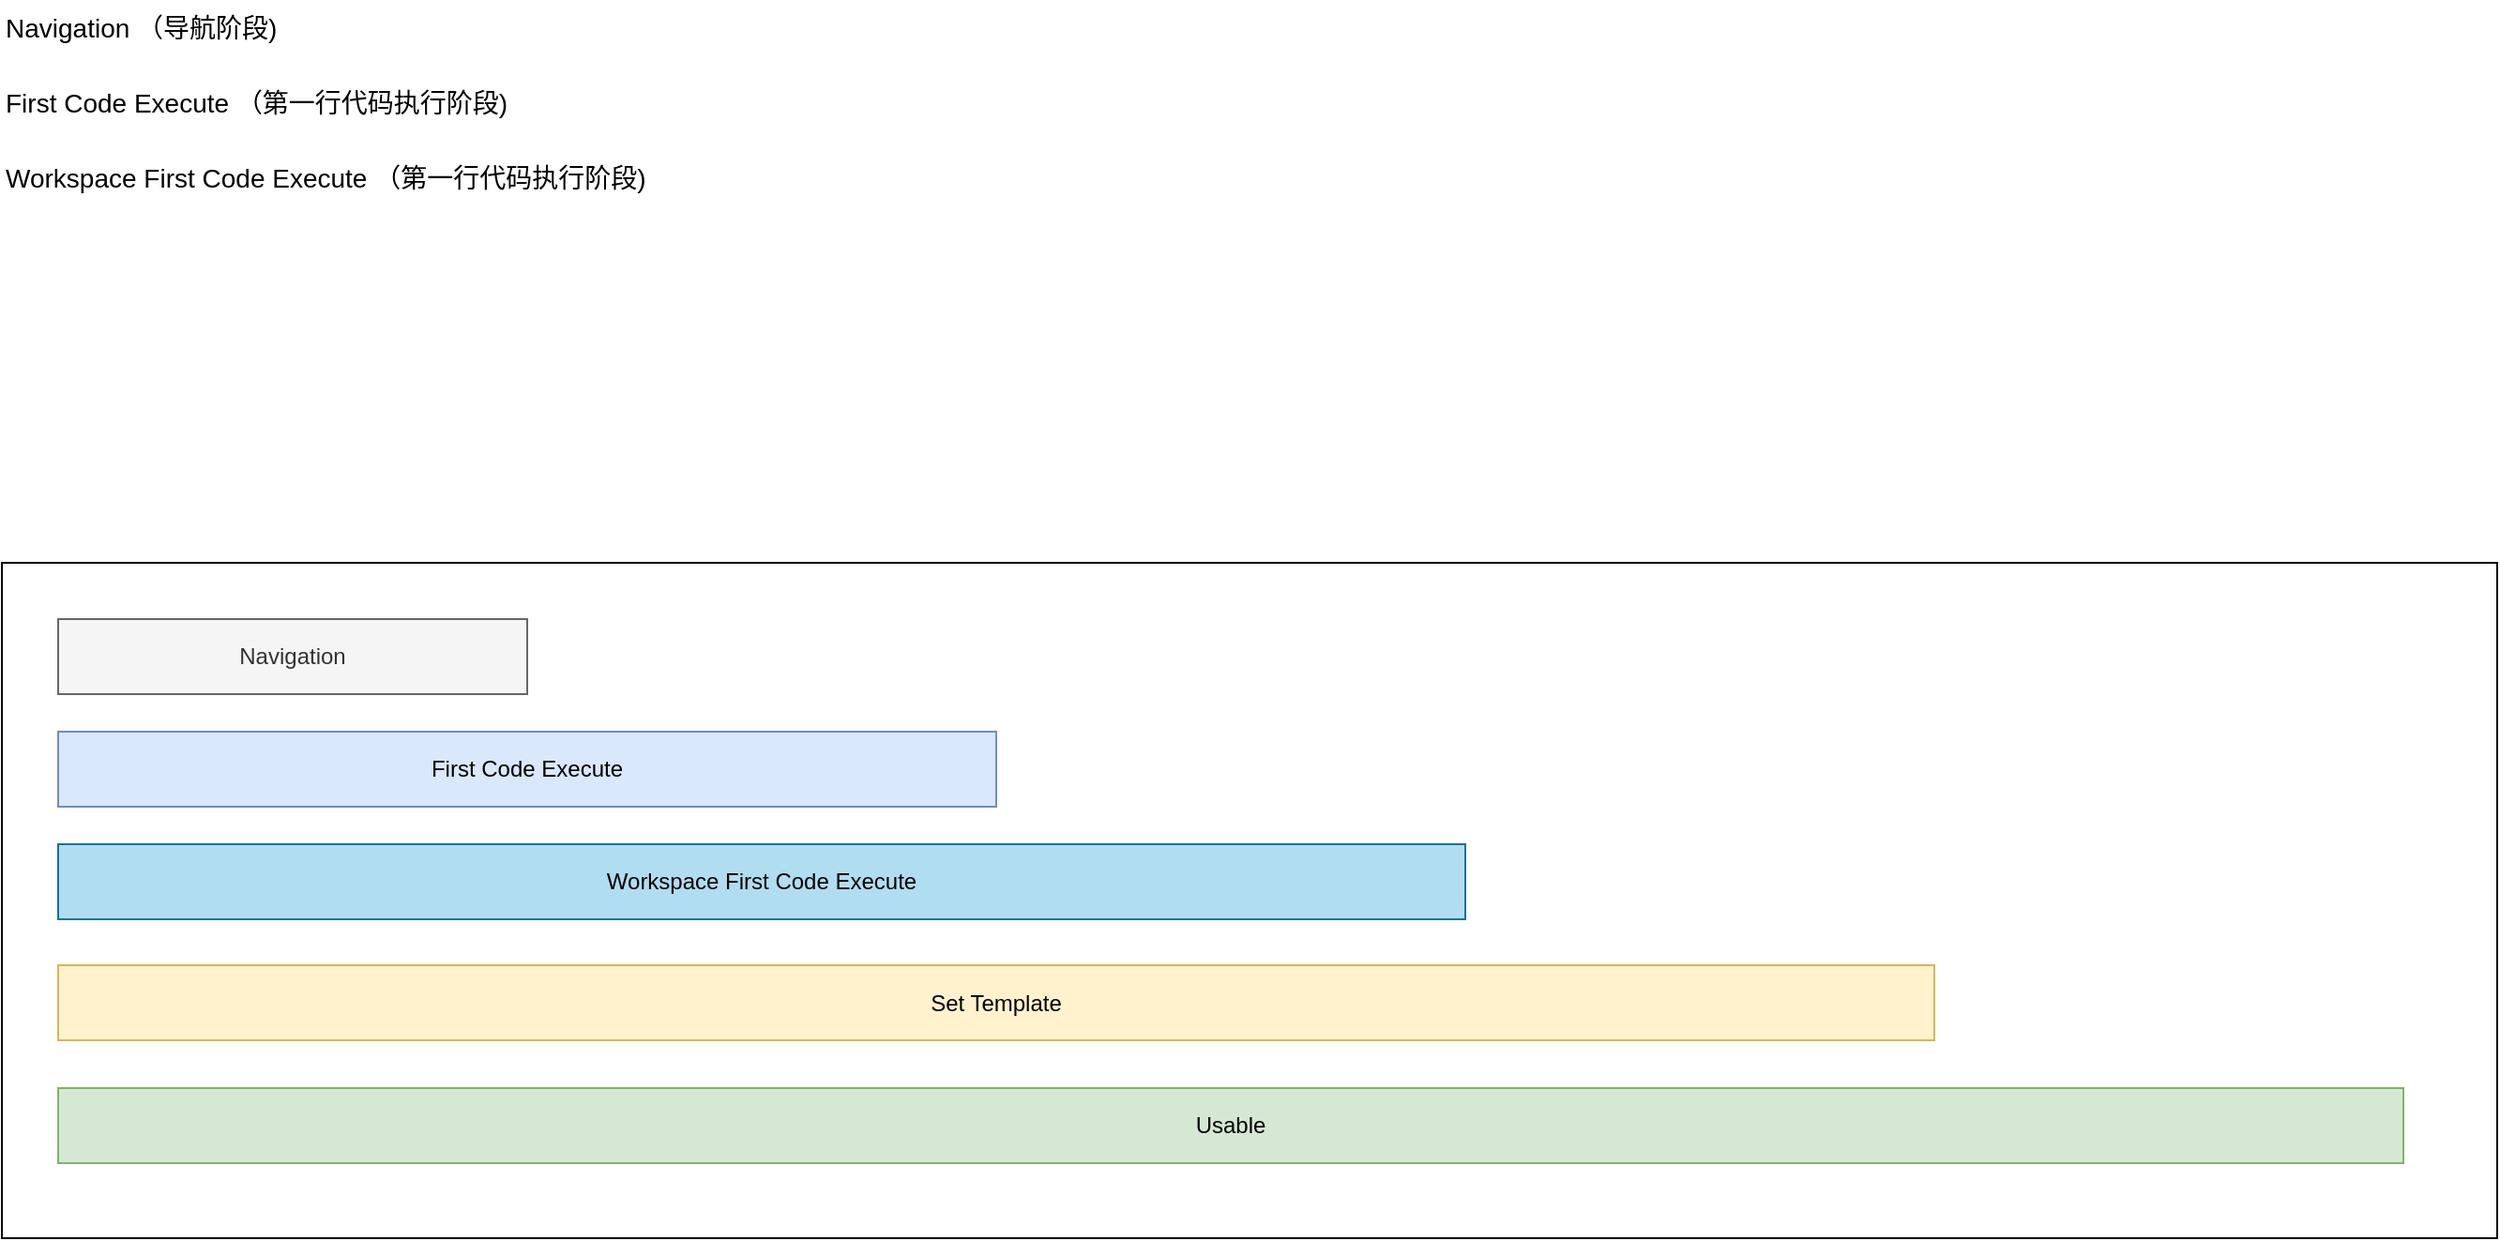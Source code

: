 <mxfile version="21.6.7" type="github">
  <diagram name="第 1 页" id="_xwGCw5GrD2Cx17C61o6">
    <mxGraphModel dx="1859" dy="999" grid="1" gridSize="10" guides="1" tooltips="1" connect="1" arrows="1" fold="1" page="1" pageScale="1" pageWidth="827" pageHeight="1169" math="0" shadow="0">
      <root>
        <mxCell id="0" />
        <mxCell id="1" parent="0" />
        <mxCell id="7oYTXGTXGR32VC5t_gyF-1" value="" style="rounded=0;whiteSpace=wrap;html=1;" vertex="1" parent="1">
          <mxGeometry x="80" y="330" width="1330" height="360" as="geometry" />
        </mxCell>
        <mxCell id="7oYTXGTXGR32VC5t_gyF-2" value="Navigation" style="rounded=0;whiteSpace=wrap;html=1;fillColor=#f5f5f5;strokeColor=#666666;fontColor=#333333;" vertex="1" parent="1">
          <mxGeometry x="110" y="360" width="250" height="40" as="geometry" />
        </mxCell>
        <mxCell id="7oYTXGTXGR32VC5t_gyF-3" value="Navigation （导航阶段)" style="text;html=1;strokeColor=none;fillColor=none;align=left;verticalAlign=middle;whiteSpace=wrap;rounded=0;fontSize=14;" vertex="1" parent="1">
          <mxGeometry x="80" y="30" width="320" height="30" as="geometry" />
        </mxCell>
        <mxCell id="7oYTXGTXGR32VC5t_gyF-4" value="First Code Execute" style="rounded=0;whiteSpace=wrap;html=1;fillColor=#dae8fc;strokeColor=#6c8ebf;" vertex="1" parent="1">
          <mxGeometry x="110" y="420" width="500" height="40" as="geometry" />
        </mxCell>
        <mxCell id="7oYTXGTXGR32VC5t_gyF-5" value="Workspace First Code Execute" style="rounded=0;whiteSpace=wrap;html=1;fillColor=#b1ddf0;strokeColor=#10739e;" vertex="1" parent="1">
          <mxGeometry x="110" y="480" width="750" height="40" as="geometry" />
        </mxCell>
        <mxCell id="7oYTXGTXGR32VC5t_gyF-6" value="Set Template" style="rounded=0;whiteSpace=wrap;html=1;fillColor=#fff2cc;strokeColor=#d6b656;" vertex="1" parent="1">
          <mxGeometry x="110" y="544.5" width="1000" height="40" as="geometry" />
        </mxCell>
        <mxCell id="7oYTXGTXGR32VC5t_gyF-8" value="Usable" style="rounded=0;whiteSpace=wrap;html=1;fillColor=#d5e8d4;strokeColor=#82b366;" vertex="1" parent="1">
          <mxGeometry x="110" y="610" width="1250" height="40" as="geometry" />
        </mxCell>
        <mxCell id="7oYTXGTXGR32VC5t_gyF-9" value="First Code Execute （第一行代码执行阶段)" style="text;html=1;strokeColor=none;fillColor=none;align=left;verticalAlign=middle;whiteSpace=wrap;rounded=0;fontSize=14;" vertex="1" parent="1">
          <mxGeometry x="80" y="70" width="320" height="30" as="geometry" />
        </mxCell>
        <mxCell id="7oYTXGTXGR32VC5t_gyF-10" value="Workspace First Code Execute （第一行代码执行阶段)" style="text;html=1;strokeColor=none;fillColor=none;align=left;verticalAlign=middle;whiteSpace=wrap;rounded=0;fontSize=14;" vertex="1" parent="1">
          <mxGeometry x="80" y="110" width="350" height="30" as="geometry" />
        </mxCell>
      </root>
    </mxGraphModel>
  </diagram>
</mxfile>
